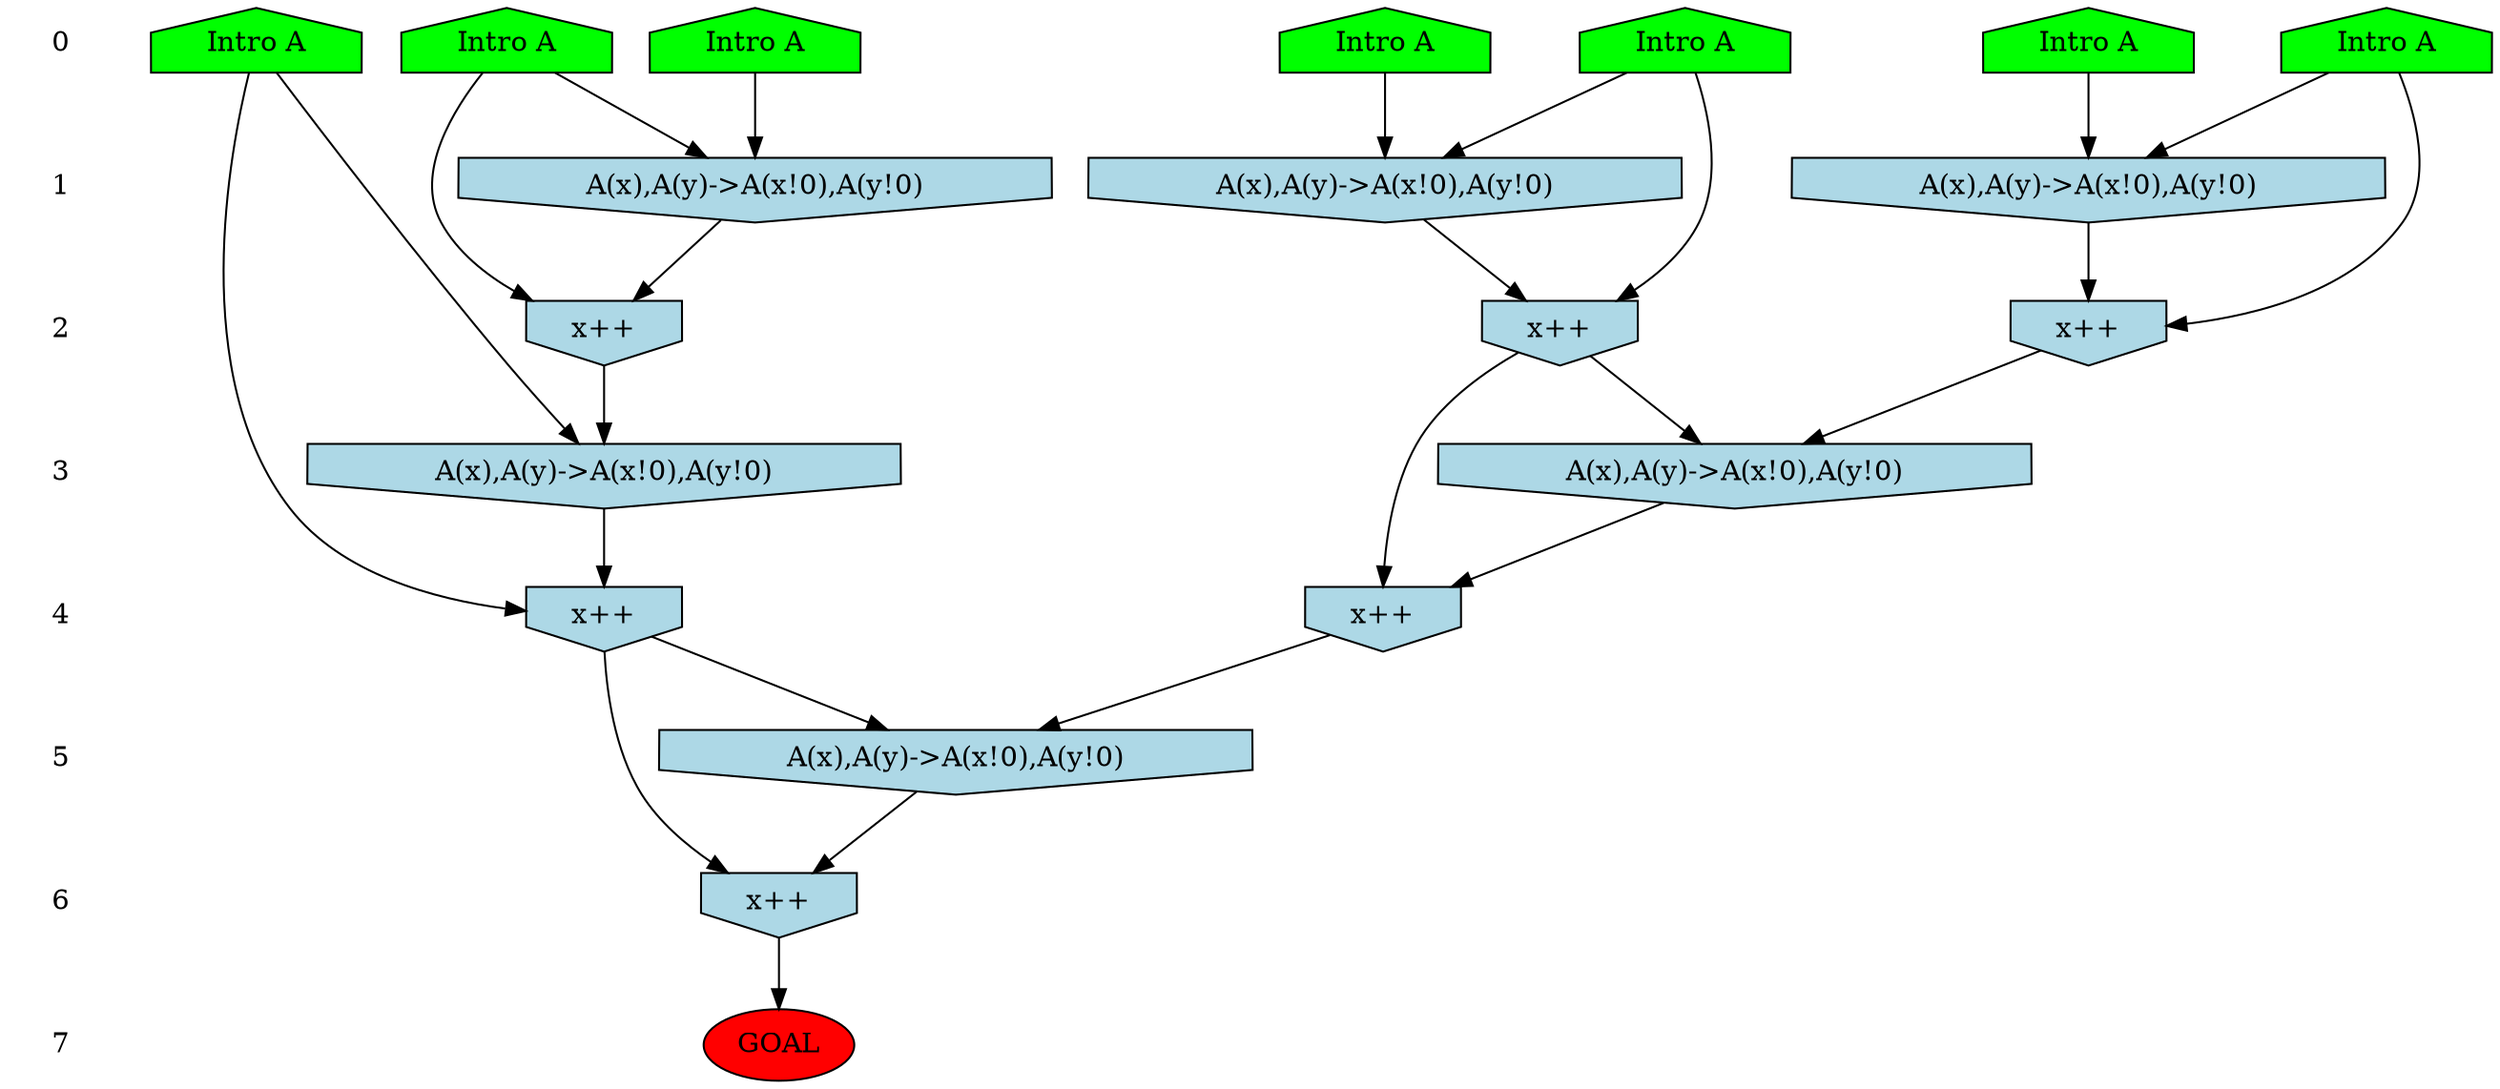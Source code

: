 /* Compression of 1 causal flows obtained in average at 2.593490E+00 t.u */
/* Compressed causal flows were: [793] */
digraph G{
 ranksep=.5 ; 
{ rank = same ; "0" [shape=plaintext] ; node_1 [label ="Intro A", shape=house, style=filled, fillcolor=green] ;
node_2 [label ="Intro A", shape=house, style=filled, fillcolor=green] ;
node_3 [label ="Intro A", shape=house, style=filled, fillcolor=green] ;
node_4 [label ="Intro A", shape=house, style=filled, fillcolor=green] ;
node_5 [label ="Intro A", shape=house, style=filled, fillcolor=green] ;
node_6 [label ="Intro A", shape=house, style=filled, fillcolor=green] ;
node_7 [label ="Intro A", shape=house, style=filled, fillcolor=green] ;
}
{ rank = same ; "1" [shape=plaintext] ; node_8 [label="A(x),A(y)->A(x!0),A(y!0)", shape=invhouse, style=filled, fillcolor = lightblue] ;
node_9 [label="A(x),A(y)->A(x!0),A(y!0)", shape=invhouse, style=filled, fillcolor = lightblue] ;
node_13 [label="A(x),A(y)->A(x!0),A(y!0)", shape=invhouse, style=filled, fillcolor = lightblue] ;
}
{ rank = same ; "2" [shape=plaintext] ; node_10 [label="x++", shape=invhouse, style=filled, fillcolor = lightblue] ;
node_11 [label="x++", shape=invhouse, style=filled, fillcolor = lightblue] ;
node_14 [label="x++", shape=invhouse, style=filled, fillcolor = lightblue] ;
}
{ rank = same ; "3" [shape=plaintext] ; node_12 [label="A(x),A(y)->A(x!0),A(y!0)", shape=invhouse, style=filled, fillcolor = lightblue] ;
node_15 [label="A(x),A(y)->A(x!0),A(y!0)", shape=invhouse, style=filled, fillcolor = lightblue] ;
}
{ rank = same ; "4" [shape=plaintext] ; node_16 [label="x++", shape=invhouse, style=filled, fillcolor = lightblue] ;
node_17 [label="x++", shape=invhouse, style=filled, fillcolor = lightblue] ;
}
{ rank = same ; "5" [shape=plaintext] ; node_18 [label="A(x),A(y)->A(x!0),A(y!0)", shape=invhouse, style=filled, fillcolor = lightblue] ;
}
{ rank = same ; "6" [shape=plaintext] ; node_19 [label="x++", shape=invhouse, style=filled, fillcolor = lightblue] ;
}
{ rank = same ; "7" [shape=plaintext] ; node_20 [label ="GOAL", style=filled, fillcolor=red] ;
}
"0" -> "1" [style="invis"]; 
"1" -> "2" [style="invis"]; 
"2" -> "3" [style="invis"]; 
"3" -> "4" [style="invis"]; 
"4" -> "5" [style="invis"]; 
"5" -> "6" [style="invis"]; 
"6" -> "7" [style="invis"]; 
node_5 -> node_8
node_7 -> node_8
node_1 -> node_9
node_4 -> node_9
node_5 -> node_10
node_8 -> node_10
node_4 -> node_11
node_9 -> node_11
node_6 -> node_12
node_10 -> node_12
node_2 -> node_13
node_3 -> node_13
node_3 -> node_14
node_13 -> node_14
node_11 -> node_15
node_14 -> node_15
node_6 -> node_16
node_12 -> node_16
node_11 -> node_17
node_15 -> node_17
node_16 -> node_18
node_17 -> node_18
node_16 -> node_19
node_18 -> node_19
node_19 -> node_20
}
/*
 Dot generation time: 0.000536
*/